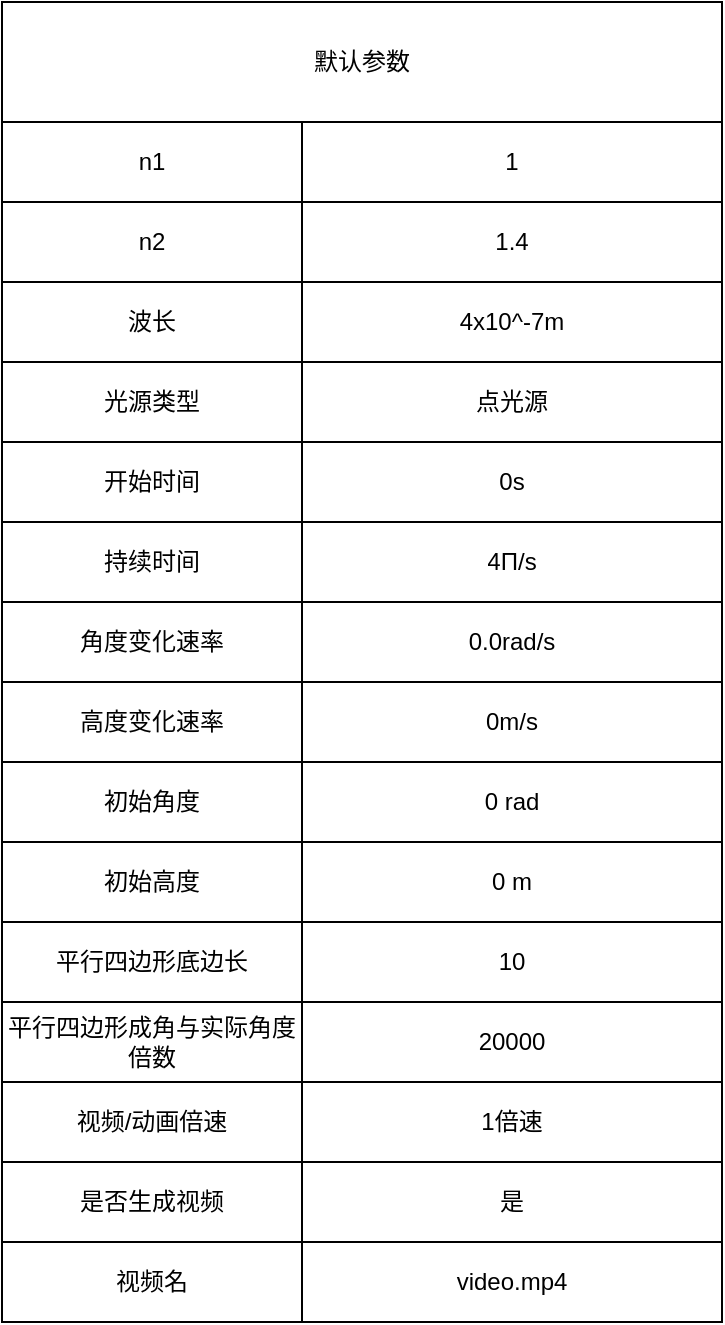 <mxfile version="24.8.2">
  <diagram name="Page-1" id="bd83a815-5ea8-2e97-e5ec-87c9f400f2fa">
    <mxGraphModel dx="513" dy="1797" grid="1" gridSize="10" guides="1" tooltips="1" connect="1" arrows="1" fold="1" page="1" pageScale="1.5" pageWidth="1169" pageHeight="826" background="none" math="0" shadow="0">
      <root>
        <mxCell id="0" style=";html=1;" />
        <mxCell id="1" style=";html=1;" parent="0" />
        <mxCell id="ec1W0kVjjSaqhRjCiBEW-274" value="" style="shape=table;startSize=0;container=1;collapsible=0;childLayout=tableLayout;" vertex="1" parent="1">
          <mxGeometry x="1170" y="40" width="360" height="600" as="geometry" />
        </mxCell>
        <mxCell id="ec1W0kVjjSaqhRjCiBEW-275" value="" style="shape=tableRow;horizontal=0;startSize=0;swimlaneHead=0;swimlaneBody=0;strokeColor=inherit;top=0;left=0;bottom=0;right=0;collapsible=0;dropTarget=0;fillColor=none;points=[[0,0.5],[1,0.5]];portConstraint=eastwest;" vertex="1" parent="ec1W0kVjjSaqhRjCiBEW-274">
          <mxGeometry width="360" height="40" as="geometry" />
        </mxCell>
        <mxCell id="ec1W0kVjjSaqhRjCiBEW-276" value="n1" style="shape=partialRectangle;html=1;whiteSpace=wrap;connectable=0;strokeColor=inherit;overflow=hidden;fillColor=none;top=0;left=0;bottom=0;right=0;pointerEvents=1;" vertex="1" parent="ec1W0kVjjSaqhRjCiBEW-275">
          <mxGeometry width="150" height="40" as="geometry">
            <mxRectangle width="150" height="40" as="alternateBounds" />
          </mxGeometry>
        </mxCell>
        <mxCell id="ec1W0kVjjSaqhRjCiBEW-277" value="1" style="shape=partialRectangle;html=1;whiteSpace=wrap;connectable=0;strokeColor=inherit;overflow=hidden;fillColor=none;top=0;left=0;bottom=0;right=0;pointerEvents=1;" vertex="1" parent="ec1W0kVjjSaqhRjCiBEW-275">
          <mxGeometry x="150" width="210" height="40" as="geometry">
            <mxRectangle width="210" height="40" as="alternateBounds" />
          </mxGeometry>
        </mxCell>
        <mxCell id="ec1W0kVjjSaqhRjCiBEW-278" value="" style="shape=tableRow;horizontal=0;startSize=0;swimlaneHead=0;swimlaneBody=0;strokeColor=inherit;top=0;left=0;bottom=0;right=0;collapsible=0;dropTarget=0;fillColor=none;points=[[0,0.5],[1,0.5]];portConstraint=eastwest;" vertex="1" parent="ec1W0kVjjSaqhRjCiBEW-274">
          <mxGeometry y="40" width="360" height="40" as="geometry" />
        </mxCell>
        <mxCell id="ec1W0kVjjSaqhRjCiBEW-279" value="n2" style="shape=partialRectangle;html=1;whiteSpace=wrap;connectable=0;strokeColor=inherit;overflow=hidden;fillColor=none;top=0;left=0;bottom=0;right=0;pointerEvents=1;" vertex="1" parent="ec1W0kVjjSaqhRjCiBEW-278">
          <mxGeometry width="150" height="40" as="geometry">
            <mxRectangle width="150" height="40" as="alternateBounds" />
          </mxGeometry>
        </mxCell>
        <mxCell id="ec1W0kVjjSaqhRjCiBEW-280" value="1.4" style="shape=partialRectangle;html=1;whiteSpace=wrap;connectable=0;strokeColor=inherit;overflow=hidden;fillColor=none;top=0;left=0;bottom=0;right=0;pointerEvents=1;" vertex="1" parent="ec1W0kVjjSaqhRjCiBEW-278">
          <mxGeometry x="150" width="210" height="40" as="geometry">
            <mxRectangle width="210" height="40" as="alternateBounds" />
          </mxGeometry>
        </mxCell>
        <mxCell id="ec1W0kVjjSaqhRjCiBEW-281" value="" style="shape=tableRow;horizontal=0;startSize=0;swimlaneHead=0;swimlaneBody=0;strokeColor=inherit;top=0;left=0;bottom=0;right=0;collapsible=0;dropTarget=0;fillColor=none;points=[[0,0.5],[1,0.5]];portConstraint=eastwest;" vertex="1" parent="ec1W0kVjjSaqhRjCiBEW-274">
          <mxGeometry y="80" width="360" height="40" as="geometry" />
        </mxCell>
        <mxCell id="ec1W0kVjjSaqhRjCiBEW-282" value="波长" style="shape=partialRectangle;html=1;whiteSpace=wrap;connectable=0;strokeColor=inherit;overflow=hidden;fillColor=none;top=0;left=0;bottom=0;right=0;pointerEvents=1;" vertex="1" parent="ec1W0kVjjSaqhRjCiBEW-281">
          <mxGeometry width="150" height="40" as="geometry">
            <mxRectangle width="150" height="40" as="alternateBounds" />
          </mxGeometry>
        </mxCell>
        <mxCell id="ec1W0kVjjSaqhRjCiBEW-283" value="4x10^-7m" style="shape=partialRectangle;html=1;whiteSpace=wrap;connectable=0;strokeColor=inherit;overflow=hidden;fillColor=none;top=0;left=0;bottom=0;right=0;pointerEvents=1;" vertex="1" parent="ec1W0kVjjSaqhRjCiBEW-281">
          <mxGeometry x="150" width="210" height="40" as="geometry">
            <mxRectangle width="210" height="40" as="alternateBounds" />
          </mxGeometry>
        </mxCell>
        <mxCell id="ec1W0kVjjSaqhRjCiBEW-284" value="" style="shape=tableRow;horizontal=0;startSize=0;swimlaneHead=0;swimlaneBody=0;strokeColor=inherit;top=0;left=0;bottom=0;right=0;collapsible=0;dropTarget=0;fillColor=none;points=[[0,0.5],[1,0.5]];portConstraint=eastwest;" vertex="1" parent="ec1W0kVjjSaqhRjCiBEW-274">
          <mxGeometry y="120" width="360" height="40" as="geometry" />
        </mxCell>
        <mxCell id="ec1W0kVjjSaqhRjCiBEW-285" value="光源类型" style="shape=partialRectangle;html=1;whiteSpace=wrap;connectable=0;strokeColor=inherit;overflow=hidden;fillColor=none;top=0;left=0;bottom=0;right=0;pointerEvents=1;" vertex="1" parent="ec1W0kVjjSaqhRjCiBEW-284">
          <mxGeometry width="150" height="40" as="geometry">
            <mxRectangle width="150" height="40" as="alternateBounds" />
          </mxGeometry>
        </mxCell>
        <mxCell id="ec1W0kVjjSaqhRjCiBEW-286" value="点光源" style="shape=partialRectangle;html=1;whiteSpace=wrap;connectable=0;strokeColor=inherit;overflow=hidden;fillColor=none;top=0;left=0;bottom=0;right=0;pointerEvents=1;" vertex="1" parent="ec1W0kVjjSaqhRjCiBEW-284">
          <mxGeometry x="150" width="210" height="40" as="geometry">
            <mxRectangle width="210" height="40" as="alternateBounds" />
          </mxGeometry>
        </mxCell>
        <mxCell id="ec1W0kVjjSaqhRjCiBEW-287" value="" style="shape=tableRow;horizontal=0;startSize=0;swimlaneHead=0;swimlaneBody=0;strokeColor=inherit;top=0;left=0;bottom=0;right=0;collapsible=0;dropTarget=0;fillColor=none;points=[[0,0.5],[1,0.5]];portConstraint=eastwest;" vertex="1" parent="ec1W0kVjjSaqhRjCiBEW-274">
          <mxGeometry y="160" width="360" height="40" as="geometry" />
        </mxCell>
        <mxCell id="ec1W0kVjjSaqhRjCiBEW-288" value="开始时间" style="shape=partialRectangle;html=1;whiteSpace=wrap;connectable=0;strokeColor=inherit;overflow=hidden;fillColor=none;top=0;left=0;bottom=0;right=0;pointerEvents=1;" vertex="1" parent="ec1W0kVjjSaqhRjCiBEW-287">
          <mxGeometry width="150" height="40" as="geometry">
            <mxRectangle width="150" height="40" as="alternateBounds" />
          </mxGeometry>
        </mxCell>
        <mxCell id="ec1W0kVjjSaqhRjCiBEW-289" value="0s" style="shape=partialRectangle;html=1;whiteSpace=wrap;connectable=0;strokeColor=inherit;overflow=hidden;fillColor=none;top=0;left=0;bottom=0;right=0;pointerEvents=1;" vertex="1" parent="ec1W0kVjjSaqhRjCiBEW-287">
          <mxGeometry x="150" width="210" height="40" as="geometry">
            <mxRectangle width="210" height="40" as="alternateBounds" />
          </mxGeometry>
        </mxCell>
        <mxCell id="ec1W0kVjjSaqhRjCiBEW-290" value="" style="shape=tableRow;horizontal=0;startSize=0;swimlaneHead=0;swimlaneBody=0;strokeColor=inherit;top=0;left=0;bottom=0;right=0;collapsible=0;dropTarget=0;fillColor=none;points=[[0,0.5],[1,0.5]];portConstraint=eastwest;" vertex="1" parent="ec1W0kVjjSaqhRjCiBEW-274">
          <mxGeometry y="200" width="360" height="40" as="geometry" />
        </mxCell>
        <mxCell id="ec1W0kVjjSaqhRjCiBEW-291" value="持续时间" style="shape=partialRectangle;html=1;whiteSpace=wrap;connectable=0;strokeColor=inherit;overflow=hidden;fillColor=none;top=0;left=0;bottom=0;right=0;pointerEvents=1;" vertex="1" parent="ec1W0kVjjSaqhRjCiBEW-290">
          <mxGeometry width="150" height="40" as="geometry">
            <mxRectangle width="150" height="40" as="alternateBounds" />
          </mxGeometry>
        </mxCell>
        <mxCell id="ec1W0kVjjSaqhRjCiBEW-292" value="4Π/s" style="shape=partialRectangle;html=1;whiteSpace=wrap;connectable=0;strokeColor=inherit;overflow=hidden;fillColor=none;top=0;left=0;bottom=0;right=0;pointerEvents=1;" vertex="1" parent="ec1W0kVjjSaqhRjCiBEW-290">
          <mxGeometry x="150" width="210" height="40" as="geometry">
            <mxRectangle width="210" height="40" as="alternateBounds" />
          </mxGeometry>
        </mxCell>
        <mxCell id="ec1W0kVjjSaqhRjCiBEW-293" value="" style="shape=tableRow;horizontal=0;startSize=0;swimlaneHead=0;swimlaneBody=0;strokeColor=inherit;top=0;left=0;bottom=0;right=0;collapsible=0;dropTarget=0;fillColor=none;points=[[0,0.5],[1,0.5]];portConstraint=eastwest;" vertex="1" parent="ec1W0kVjjSaqhRjCiBEW-274">
          <mxGeometry y="240" width="360" height="40" as="geometry" />
        </mxCell>
        <mxCell id="ec1W0kVjjSaqhRjCiBEW-294" value="角度变化速率" style="shape=partialRectangle;html=1;whiteSpace=wrap;connectable=0;strokeColor=inherit;overflow=hidden;fillColor=none;top=0;left=0;bottom=0;right=0;pointerEvents=1;" vertex="1" parent="ec1W0kVjjSaqhRjCiBEW-293">
          <mxGeometry width="150" height="40" as="geometry">
            <mxRectangle width="150" height="40" as="alternateBounds" />
          </mxGeometry>
        </mxCell>
        <mxCell id="ec1W0kVjjSaqhRjCiBEW-295" value="0.0rad/s" style="shape=partialRectangle;html=1;whiteSpace=wrap;connectable=0;strokeColor=inherit;overflow=hidden;fillColor=none;top=0;left=0;bottom=0;right=0;pointerEvents=1;" vertex="1" parent="ec1W0kVjjSaqhRjCiBEW-293">
          <mxGeometry x="150" width="210" height="40" as="geometry">
            <mxRectangle width="210" height="40" as="alternateBounds" />
          </mxGeometry>
        </mxCell>
        <mxCell id="ec1W0kVjjSaqhRjCiBEW-296" value="" style="shape=tableRow;horizontal=0;startSize=0;swimlaneHead=0;swimlaneBody=0;strokeColor=inherit;top=0;left=0;bottom=0;right=0;collapsible=0;dropTarget=0;fillColor=none;points=[[0,0.5],[1,0.5]];portConstraint=eastwest;" vertex="1" parent="ec1W0kVjjSaqhRjCiBEW-274">
          <mxGeometry y="280" width="360" height="40" as="geometry" />
        </mxCell>
        <mxCell id="ec1W0kVjjSaqhRjCiBEW-297" value="高度变化速率" style="shape=partialRectangle;html=1;whiteSpace=wrap;connectable=0;strokeColor=inherit;overflow=hidden;fillColor=none;top=0;left=0;bottom=0;right=0;pointerEvents=1;" vertex="1" parent="ec1W0kVjjSaqhRjCiBEW-296">
          <mxGeometry width="150" height="40" as="geometry">
            <mxRectangle width="150" height="40" as="alternateBounds" />
          </mxGeometry>
        </mxCell>
        <mxCell id="ec1W0kVjjSaqhRjCiBEW-298" value="0m/s" style="shape=partialRectangle;html=1;whiteSpace=wrap;connectable=0;strokeColor=inherit;overflow=hidden;fillColor=none;top=0;left=0;bottom=0;right=0;pointerEvents=1;" vertex="1" parent="ec1W0kVjjSaqhRjCiBEW-296">
          <mxGeometry x="150" width="210" height="40" as="geometry">
            <mxRectangle width="210" height="40" as="alternateBounds" />
          </mxGeometry>
        </mxCell>
        <mxCell id="ec1W0kVjjSaqhRjCiBEW-299" value="" style="shape=tableRow;horizontal=0;startSize=0;swimlaneHead=0;swimlaneBody=0;strokeColor=inherit;top=0;left=0;bottom=0;right=0;collapsible=0;dropTarget=0;fillColor=none;points=[[0,0.5],[1,0.5]];portConstraint=eastwest;" vertex="1" parent="ec1W0kVjjSaqhRjCiBEW-274">
          <mxGeometry y="320" width="360" height="40" as="geometry" />
        </mxCell>
        <mxCell id="ec1W0kVjjSaqhRjCiBEW-300" value="初始角度" style="shape=partialRectangle;html=1;whiteSpace=wrap;connectable=0;strokeColor=inherit;overflow=hidden;fillColor=none;top=0;left=0;bottom=0;right=0;pointerEvents=1;" vertex="1" parent="ec1W0kVjjSaqhRjCiBEW-299">
          <mxGeometry width="150" height="40" as="geometry">
            <mxRectangle width="150" height="40" as="alternateBounds" />
          </mxGeometry>
        </mxCell>
        <mxCell id="ec1W0kVjjSaqhRjCiBEW-301" value="0 rad" style="shape=partialRectangle;html=1;whiteSpace=wrap;connectable=0;strokeColor=inherit;overflow=hidden;fillColor=none;top=0;left=0;bottom=0;right=0;pointerEvents=1;" vertex="1" parent="ec1W0kVjjSaqhRjCiBEW-299">
          <mxGeometry x="150" width="210" height="40" as="geometry">
            <mxRectangle width="210" height="40" as="alternateBounds" />
          </mxGeometry>
        </mxCell>
        <mxCell id="ec1W0kVjjSaqhRjCiBEW-302" value="" style="shape=tableRow;horizontal=0;startSize=0;swimlaneHead=0;swimlaneBody=0;strokeColor=inherit;top=0;left=0;bottom=0;right=0;collapsible=0;dropTarget=0;fillColor=none;points=[[0,0.5],[1,0.5]];portConstraint=eastwest;" vertex="1" parent="ec1W0kVjjSaqhRjCiBEW-274">
          <mxGeometry y="360" width="360" height="40" as="geometry" />
        </mxCell>
        <mxCell id="ec1W0kVjjSaqhRjCiBEW-303" value="初始高度" style="shape=partialRectangle;html=1;whiteSpace=wrap;connectable=0;strokeColor=inherit;overflow=hidden;fillColor=none;top=0;left=0;bottom=0;right=0;pointerEvents=1;" vertex="1" parent="ec1W0kVjjSaqhRjCiBEW-302">
          <mxGeometry width="150" height="40" as="geometry">
            <mxRectangle width="150" height="40" as="alternateBounds" />
          </mxGeometry>
        </mxCell>
        <mxCell id="ec1W0kVjjSaqhRjCiBEW-304" value="0 m" style="shape=partialRectangle;html=1;whiteSpace=wrap;connectable=0;strokeColor=inherit;overflow=hidden;fillColor=none;top=0;left=0;bottom=0;right=0;pointerEvents=1;" vertex="1" parent="ec1W0kVjjSaqhRjCiBEW-302">
          <mxGeometry x="150" width="210" height="40" as="geometry">
            <mxRectangle width="210" height="40" as="alternateBounds" />
          </mxGeometry>
        </mxCell>
        <mxCell id="ec1W0kVjjSaqhRjCiBEW-305" value="" style="shape=tableRow;horizontal=0;startSize=0;swimlaneHead=0;swimlaneBody=0;strokeColor=inherit;top=0;left=0;bottom=0;right=0;collapsible=0;dropTarget=0;fillColor=none;points=[[0,0.5],[1,0.5]];portConstraint=eastwest;" vertex="1" parent="ec1W0kVjjSaqhRjCiBEW-274">
          <mxGeometry y="400" width="360" height="40" as="geometry" />
        </mxCell>
        <mxCell id="ec1W0kVjjSaqhRjCiBEW-306" value="平行四边形底边长" style="shape=partialRectangle;html=1;whiteSpace=wrap;connectable=0;strokeColor=inherit;overflow=hidden;fillColor=none;top=0;left=0;bottom=0;right=0;pointerEvents=1;" vertex="1" parent="ec1W0kVjjSaqhRjCiBEW-305">
          <mxGeometry width="150" height="40" as="geometry">
            <mxRectangle width="150" height="40" as="alternateBounds" />
          </mxGeometry>
        </mxCell>
        <mxCell id="ec1W0kVjjSaqhRjCiBEW-307" value="10" style="shape=partialRectangle;html=1;whiteSpace=wrap;connectable=0;strokeColor=inherit;overflow=hidden;fillColor=none;top=0;left=0;bottom=0;right=0;pointerEvents=1;" vertex="1" parent="ec1W0kVjjSaqhRjCiBEW-305">
          <mxGeometry x="150" width="210" height="40" as="geometry">
            <mxRectangle width="210" height="40" as="alternateBounds" />
          </mxGeometry>
        </mxCell>
        <mxCell id="ec1W0kVjjSaqhRjCiBEW-317" value="" style="shape=tableRow;horizontal=0;startSize=0;swimlaneHead=0;swimlaneBody=0;strokeColor=inherit;top=0;left=0;bottom=0;right=0;collapsible=0;dropTarget=0;fillColor=none;points=[[0,0.5],[1,0.5]];portConstraint=eastwest;" vertex="1" parent="ec1W0kVjjSaqhRjCiBEW-274">
          <mxGeometry y="440" width="360" height="40" as="geometry" />
        </mxCell>
        <mxCell id="ec1W0kVjjSaqhRjCiBEW-318" value="平行四边形成角与实际角度倍数" style="shape=partialRectangle;html=1;whiteSpace=wrap;connectable=0;strokeColor=inherit;overflow=hidden;fillColor=none;top=0;left=0;bottom=0;right=0;pointerEvents=1;" vertex="1" parent="ec1W0kVjjSaqhRjCiBEW-317">
          <mxGeometry width="150" height="40" as="geometry">
            <mxRectangle width="150" height="40" as="alternateBounds" />
          </mxGeometry>
        </mxCell>
        <mxCell id="ec1W0kVjjSaqhRjCiBEW-319" value="20000" style="shape=partialRectangle;html=1;whiteSpace=wrap;connectable=0;strokeColor=inherit;overflow=hidden;fillColor=none;top=0;left=0;bottom=0;right=0;pointerEvents=1;" vertex="1" parent="ec1W0kVjjSaqhRjCiBEW-317">
          <mxGeometry x="150" width="210" height="40" as="geometry">
            <mxRectangle width="210" height="40" as="alternateBounds" />
          </mxGeometry>
        </mxCell>
        <mxCell id="ec1W0kVjjSaqhRjCiBEW-308" value="" style="shape=tableRow;horizontal=0;startSize=0;swimlaneHead=0;swimlaneBody=0;strokeColor=inherit;top=0;left=0;bottom=0;right=0;collapsible=0;dropTarget=0;fillColor=none;points=[[0,0.5],[1,0.5]];portConstraint=eastwest;" vertex="1" parent="ec1W0kVjjSaqhRjCiBEW-274">
          <mxGeometry y="480" width="360" height="40" as="geometry" />
        </mxCell>
        <mxCell id="ec1W0kVjjSaqhRjCiBEW-309" value="视频/动画倍速" style="shape=partialRectangle;html=1;whiteSpace=wrap;connectable=0;strokeColor=inherit;overflow=hidden;fillColor=none;top=0;left=0;bottom=0;right=0;pointerEvents=1;" vertex="1" parent="ec1W0kVjjSaqhRjCiBEW-308">
          <mxGeometry width="150" height="40" as="geometry">
            <mxRectangle width="150" height="40" as="alternateBounds" />
          </mxGeometry>
        </mxCell>
        <mxCell id="ec1W0kVjjSaqhRjCiBEW-310" value="1倍速" style="shape=partialRectangle;html=1;whiteSpace=wrap;connectable=0;strokeColor=inherit;overflow=hidden;fillColor=none;top=0;left=0;bottom=0;right=0;pointerEvents=1;" vertex="1" parent="ec1W0kVjjSaqhRjCiBEW-308">
          <mxGeometry x="150" width="210" height="40" as="geometry">
            <mxRectangle width="210" height="40" as="alternateBounds" />
          </mxGeometry>
        </mxCell>
        <mxCell id="ec1W0kVjjSaqhRjCiBEW-311" value="" style="shape=tableRow;horizontal=0;startSize=0;swimlaneHead=0;swimlaneBody=0;strokeColor=inherit;top=0;left=0;bottom=0;right=0;collapsible=0;dropTarget=0;fillColor=none;points=[[0,0.5],[1,0.5]];portConstraint=eastwest;" vertex="1" parent="ec1W0kVjjSaqhRjCiBEW-274">
          <mxGeometry y="520" width="360" height="40" as="geometry" />
        </mxCell>
        <mxCell id="ec1W0kVjjSaqhRjCiBEW-312" value="是否生成视频" style="shape=partialRectangle;html=1;whiteSpace=wrap;connectable=0;strokeColor=inherit;overflow=hidden;fillColor=none;top=0;left=0;bottom=0;right=0;pointerEvents=1;" vertex="1" parent="ec1W0kVjjSaqhRjCiBEW-311">
          <mxGeometry width="150" height="40" as="geometry">
            <mxRectangle width="150" height="40" as="alternateBounds" />
          </mxGeometry>
        </mxCell>
        <mxCell id="ec1W0kVjjSaqhRjCiBEW-313" value="是" style="shape=partialRectangle;html=1;whiteSpace=wrap;connectable=0;strokeColor=inherit;overflow=hidden;fillColor=none;top=0;left=0;bottom=0;right=0;pointerEvents=1;" vertex="1" parent="ec1W0kVjjSaqhRjCiBEW-311">
          <mxGeometry x="150" width="210" height="40" as="geometry">
            <mxRectangle width="210" height="40" as="alternateBounds" />
          </mxGeometry>
        </mxCell>
        <mxCell id="ec1W0kVjjSaqhRjCiBEW-314" value="" style="shape=tableRow;horizontal=0;startSize=0;swimlaneHead=0;swimlaneBody=0;strokeColor=inherit;top=0;left=0;bottom=0;right=0;collapsible=0;dropTarget=0;fillColor=none;points=[[0,0.5],[1,0.5]];portConstraint=eastwest;" vertex="1" parent="ec1W0kVjjSaqhRjCiBEW-274">
          <mxGeometry y="560" width="360" height="40" as="geometry" />
        </mxCell>
        <mxCell id="ec1W0kVjjSaqhRjCiBEW-315" value="视频名" style="shape=partialRectangle;html=1;whiteSpace=wrap;connectable=0;strokeColor=inherit;overflow=hidden;fillColor=none;top=0;left=0;bottom=0;right=0;pointerEvents=1;" vertex="1" parent="ec1W0kVjjSaqhRjCiBEW-314">
          <mxGeometry width="150" height="40" as="geometry">
            <mxRectangle width="150" height="40" as="alternateBounds" />
          </mxGeometry>
        </mxCell>
        <mxCell id="ec1W0kVjjSaqhRjCiBEW-316" value="video.mp4" style="shape=partialRectangle;html=1;whiteSpace=wrap;connectable=0;strokeColor=inherit;overflow=hidden;fillColor=none;top=0;left=0;bottom=0;right=0;pointerEvents=1;" vertex="1" parent="ec1W0kVjjSaqhRjCiBEW-314">
          <mxGeometry x="150" width="210" height="40" as="geometry">
            <mxRectangle width="210" height="40" as="alternateBounds" />
          </mxGeometry>
        </mxCell>
        <mxCell id="ec1W0kVjjSaqhRjCiBEW-326" value="默认参数" style="rounded=0;whiteSpace=wrap;html=1;" vertex="1" parent="1">
          <mxGeometry x="1170" y="-20" width="360" height="60" as="geometry" />
        </mxCell>
      </root>
    </mxGraphModel>
  </diagram>
</mxfile>
